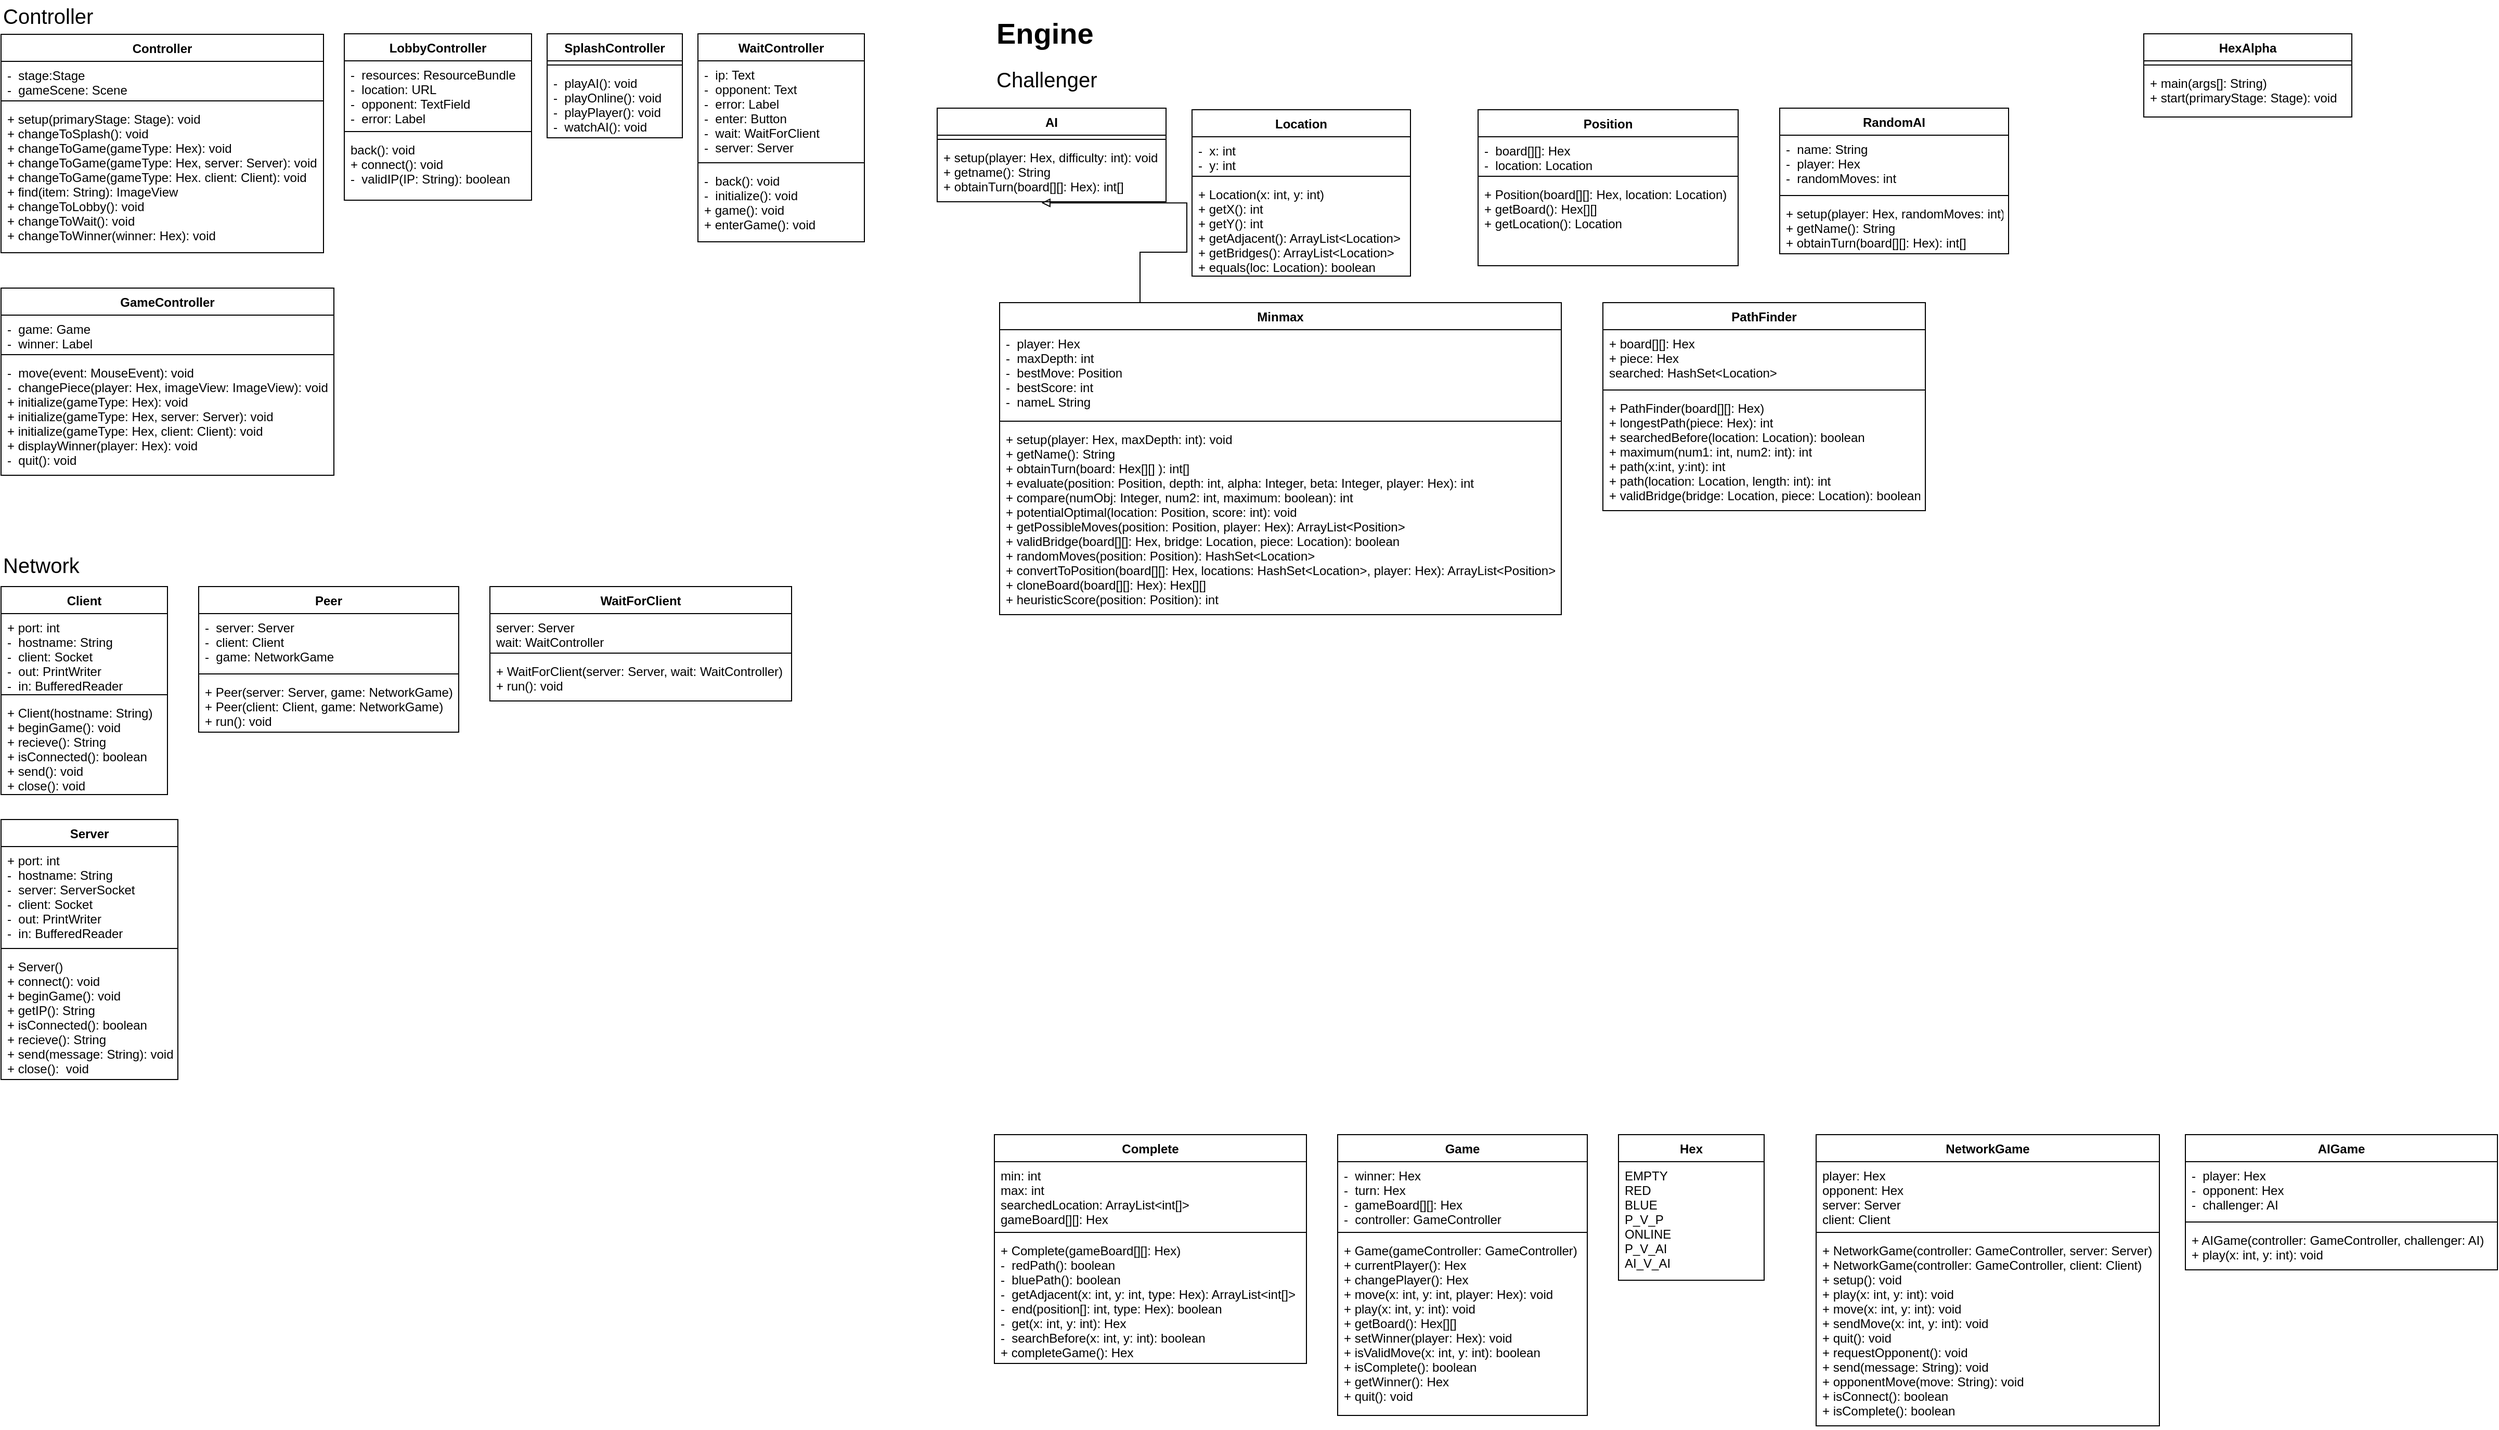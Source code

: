 <mxfile version="10.6.3" type="github"><diagram id="Tny-TynTn2xu5ZuiSr0r" name="Page-1"><mxGraphModel dx="1991" dy="1073" grid="1" gridSize="10" guides="1" tooltips="1" connect="1" arrows="1" fold="1" page="1" pageScale="1" pageWidth="1654" pageHeight="1169" math="0" shadow="0"><root><mxCell id="0"/><mxCell id="1" parent="0"/><mxCell id="bQONEF-tZcyuC34-NfxP-1" value="GameController" style="swimlane;fontStyle=1;align=center;verticalAlign=top;childLayout=stackLayout;horizontal=1;startSize=26;horizontalStack=0;resizeParent=1;resizeParentMax=0;resizeLast=0;collapsible=1;marginBottom=0;" parent="1" vertex="1"><mxGeometry x="20" y="286" width="320" height="180" as="geometry"/></mxCell><mxCell id="bQONEF-tZcyuC34-NfxP-2" value="-  game: Game&#10;-  winner: Label &#10;" style="text;strokeColor=none;fillColor=none;align=left;verticalAlign=top;spacingLeft=4;spacingRight=4;overflow=hidden;rotatable=0;points=[[0,0.5],[1,0.5]];portConstraint=eastwest;" parent="bQONEF-tZcyuC34-NfxP-1" vertex="1"><mxGeometry y="26" width="320" height="34" as="geometry"/></mxCell><mxCell id="bQONEF-tZcyuC34-NfxP-3" value="" style="line;strokeWidth=1;fillColor=none;align=left;verticalAlign=middle;spacingTop=-1;spacingLeft=3;spacingRight=3;rotatable=0;labelPosition=right;points=[];portConstraint=eastwest;" parent="bQONEF-tZcyuC34-NfxP-1" vertex="1"><mxGeometry y="60" width="320" height="8" as="geometry"/></mxCell><mxCell id="bQONEF-tZcyuC34-NfxP-4" value="-  move(event: MouseEvent): void&#10;-  changePiece(player: Hex, imageView: ImageView): void&#10;+ initialize(gameType: Hex): void&#10;+ initialize(gameType: Hex, server: Server): void&#10;+ initialize(gameType: Hex, client: Client): void &#10;+ displayWinner(player: Hex): void&#10;-  quit(): void&#10;" style="text;strokeColor=none;fillColor=none;align=left;verticalAlign=top;spacingLeft=4;spacingRight=4;overflow=hidden;rotatable=0;points=[[0,0.5],[1,0.5]];portConstraint=eastwest;" parent="bQONEF-tZcyuC34-NfxP-1" vertex="1"><mxGeometry y="68" width="320" height="112" as="geometry"/></mxCell><mxCell id="bQONEF-tZcyuC34-NfxP-9" value="LobbyController" style="swimlane;fontStyle=1;align=center;verticalAlign=top;childLayout=stackLayout;horizontal=1;startSize=26;horizontalStack=0;resizeParent=1;resizeParentMax=0;resizeLast=0;collapsible=1;marginBottom=0;" parent="1" vertex="1"><mxGeometry x="350" y="41.5" width="180" height="160" as="geometry"/></mxCell><mxCell id="bQONEF-tZcyuC34-NfxP-10" value="-  resources: ResourceBundle&#10;-  location: URL&#10;-  opponent: TextField&#10;-  error: Label&#10;" style="text;strokeColor=none;fillColor=none;align=left;verticalAlign=top;spacingLeft=4;spacingRight=4;overflow=hidden;rotatable=0;points=[[0,0.5],[1,0.5]];portConstraint=eastwest;" parent="bQONEF-tZcyuC34-NfxP-9" vertex="1"><mxGeometry y="26" width="180" height="64" as="geometry"/></mxCell><mxCell id="bQONEF-tZcyuC34-NfxP-11" value="" style="line;strokeWidth=1;fillColor=none;align=left;verticalAlign=middle;spacingTop=-1;spacingLeft=3;spacingRight=3;rotatable=0;labelPosition=right;points=[];portConstraint=eastwest;" parent="bQONEF-tZcyuC34-NfxP-9" vertex="1"><mxGeometry y="90" width="180" height="8" as="geometry"/></mxCell><mxCell id="bQONEF-tZcyuC34-NfxP-12" value="back(): void&#10;+ connect(): void&#10;-  validIP(IP: String): boolean&#10;&#10;" style="text;strokeColor=none;fillColor=none;align=left;verticalAlign=top;spacingLeft=4;spacingRight=4;overflow=hidden;rotatable=0;points=[[0,0.5],[1,0.5]];portConstraint=eastwest;" parent="bQONEF-tZcyuC34-NfxP-9" vertex="1"><mxGeometry y="98" width="180" height="62" as="geometry"/></mxCell><mxCell id="bQONEF-tZcyuC34-NfxP-13" value="SplashController" style="swimlane;fontStyle=1;align=center;verticalAlign=top;childLayout=stackLayout;horizontal=1;startSize=26;horizontalStack=0;resizeParent=1;resizeParentMax=0;resizeLast=0;collapsible=1;marginBottom=0;" parent="1" vertex="1"><mxGeometry x="545" y="41.5" width="130" height="100" as="geometry"/></mxCell><mxCell id="bQONEF-tZcyuC34-NfxP-15" value="" style="line;strokeWidth=1;fillColor=none;align=left;verticalAlign=middle;spacingTop=-1;spacingLeft=3;spacingRight=3;rotatable=0;labelPosition=right;points=[];portConstraint=eastwest;" parent="bQONEF-tZcyuC34-NfxP-13" vertex="1"><mxGeometry y="26" width="130" height="8" as="geometry"/></mxCell><mxCell id="bQONEF-tZcyuC34-NfxP-16" value="-  playAI(): void&#10;-  playOnline(): void&#10;-  playPlayer(): void&#10;-  watchAI(): void&#10;&#10;" style="text;strokeColor=none;fillColor=none;align=left;verticalAlign=top;spacingLeft=4;spacingRight=4;overflow=hidden;rotatable=0;points=[[0,0.5],[1,0.5]];portConstraint=eastwest;" parent="bQONEF-tZcyuC34-NfxP-13" vertex="1"><mxGeometry y="34" width="130" height="66" as="geometry"/></mxCell><mxCell id="bQONEF-tZcyuC34-NfxP-18" value="WaitController" style="swimlane;fontStyle=1;align=center;verticalAlign=top;childLayout=stackLayout;horizontal=1;startSize=26;horizontalStack=0;resizeParent=1;resizeParentMax=0;resizeLast=0;collapsible=1;marginBottom=0;" parent="1" vertex="1"><mxGeometry x="690" y="41.5" width="160" height="200" as="geometry"/></mxCell><mxCell id="bQONEF-tZcyuC34-NfxP-19" value="-  ip: Text&#10;-  opponent: Text&#10;-  error: Label&#10;-  enter: Button&#10;-  wait: WaitForClient&#10;-  server: Server&#10;" style="text;strokeColor=none;fillColor=none;align=left;verticalAlign=top;spacingLeft=4;spacingRight=4;overflow=hidden;rotatable=0;points=[[0,0.5],[1,0.5]];portConstraint=eastwest;" parent="bQONEF-tZcyuC34-NfxP-18" vertex="1"><mxGeometry y="26" width="160" height="94" as="geometry"/></mxCell><mxCell id="bQONEF-tZcyuC34-NfxP-20" value="" style="line;strokeWidth=1;fillColor=none;align=left;verticalAlign=middle;spacingTop=-1;spacingLeft=3;spacingRight=3;rotatable=0;labelPosition=right;points=[];portConstraint=eastwest;" parent="bQONEF-tZcyuC34-NfxP-18" vertex="1"><mxGeometry y="120" width="160" height="8" as="geometry"/></mxCell><mxCell id="bQONEF-tZcyuC34-NfxP-21" value="-  back(): void&#10;-  initialize(): void&#10;+ game(): void&#10;+ enterGame(): void&#10;" style="text;strokeColor=none;fillColor=none;align=left;verticalAlign=top;spacingLeft=4;spacingRight=4;overflow=hidden;rotatable=0;points=[[0,0.5],[1,0.5]];portConstraint=eastwest;" parent="bQONEF-tZcyuC34-NfxP-18" vertex="1"><mxGeometry y="128" width="160" height="72" as="geometry"/></mxCell><mxCell id="bQONEF-tZcyuC34-NfxP-22" value="Controller" style="swimlane;fontStyle=1;align=center;verticalAlign=top;childLayout=stackLayout;horizontal=1;startSize=26;horizontalStack=0;resizeParent=1;resizeParentMax=0;resizeLast=0;collapsible=1;marginBottom=0;" parent="1" vertex="1"><mxGeometry x="20" y="42" width="310" height="210" as="geometry"/></mxCell><mxCell id="bQONEF-tZcyuC34-NfxP-23" value="-  stage:Stage&#10;-  gameScene: Scene&#10;" style="text;strokeColor=none;fillColor=none;align=left;verticalAlign=top;spacingLeft=4;spacingRight=4;overflow=hidden;rotatable=0;points=[[0,0.5],[1,0.5]];portConstraint=eastwest;" parent="bQONEF-tZcyuC34-NfxP-22" vertex="1"><mxGeometry y="26" width="310" height="34" as="geometry"/></mxCell><mxCell id="bQONEF-tZcyuC34-NfxP-24" value="" style="line;strokeWidth=1;fillColor=none;align=left;verticalAlign=middle;spacingTop=-1;spacingLeft=3;spacingRight=3;rotatable=0;labelPosition=right;points=[];portConstraint=eastwest;" parent="bQONEF-tZcyuC34-NfxP-22" vertex="1"><mxGeometry y="60" width="310" height="8" as="geometry"/></mxCell><mxCell id="bQONEF-tZcyuC34-NfxP-25" value="+ setup(primaryStage: Stage): void&#10;+ changeToSplash(): void&#10;+ changeToGame(gameType: Hex): void&#10;+ changeToGame(gameType: Hex, server: Server): void&#10;+ changeToGame(gameType: Hex. client: Client): void&#10;+ find(item: String): ImageView&#10;+ changeToLobby(): void&#10;+ changeToWait(): void&#10;+ changeToWinner(winner: Hex): void&#10;&#10;&#10;" style="text;strokeColor=none;fillColor=none;align=left;verticalAlign=top;spacingLeft=4;spacingRight=4;overflow=hidden;rotatable=0;points=[[0,0.5],[1,0.5]];portConstraint=eastwest;" parent="bQONEF-tZcyuC34-NfxP-22" vertex="1"><mxGeometry y="68" width="310" height="142" as="geometry"/></mxCell><mxCell id="bQONEF-tZcyuC34-NfxP-26" value="Location" style="swimlane;fontStyle=1;align=center;verticalAlign=top;childLayout=stackLayout;horizontal=1;startSize=26;horizontalStack=0;resizeParent=1;resizeParentMax=0;resizeLast=0;collapsible=1;marginBottom=0;" parent="1" vertex="1"><mxGeometry x="1165" y="114.5" width="210" height="160" as="geometry"/></mxCell><mxCell id="bQONEF-tZcyuC34-NfxP-27" value="-  x: int&#10;-  y: int&#10;" style="text;strokeColor=none;fillColor=none;align=left;verticalAlign=top;spacingLeft=4;spacingRight=4;overflow=hidden;rotatable=0;points=[[0,0.5],[1,0.5]];portConstraint=eastwest;" parent="bQONEF-tZcyuC34-NfxP-26" vertex="1"><mxGeometry y="26" width="210" height="34" as="geometry"/></mxCell><mxCell id="bQONEF-tZcyuC34-NfxP-28" value="" style="line;strokeWidth=1;fillColor=none;align=left;verticalAlign=middle;spacingTop=-1;spacingLeft=3;spacingRight=3;rotatable=0;labelPosition=right;points=[];portConstraint=eastwest;" parent="bQONEF-tZcyuC34-NfxP-26" vertex="1"><mxGeometry y="60" width="210" height="8" as="geometry"/></mxCell><mxCell id="bQONEF-tZcyuC34-NfxP-29" value="+ Location(x: int, y: int)&#10;+ getX(): int&#10;+ getY(): int&#10;+ getAdjacent(): ArrayList&lt;Location&gt;&#10;+ getBridges(): ArrayList&lt;Location&gt;&#10;+ equals(loc: Location): boolean&#10;" style="text;strokeColor=none;fillColor=none;align=left;verticalAlign=top;spacingLeft=4;spacingRight=4;overflow=hidden;rotatable=0;points=[[0,0.5],[1,0.5]];portConstraint=eastwest;" parent="bQONEF-tZcyuC34-NfxP-26" vertex="1"><mxGeometry y="68" width="210" height="92" as="geometry"/></mxCell><mxCell id="xGo_bOmDqQP6_oo3A2Gz-5" style="edgeStyle=orthogonalEdgeStyle;rounded=0;orthogonalLoop=1;jettySize=auto;html=1;exitX=0.25;exitY=0;exitDx=0;exitDy=0;entryX=0.456;entryY=1.019;entryDx=0;entryDy=0;entryPerimeter=0;endArrow=block;endFill=0;" edge="1" parent="1" source="bQONEF-tZcyuC34-NfxP-30" target="xGo_bOmDqQP6_oo3A2Gz-4"><mxGeometry relative="1" as="geometry"/></mxCell><mxCell id="bQONEF-tZcyuC34-NfxP-30" value="Minmax" style="swimlane;fontStyle=1;align=center;verticalAlign=top;childLayout=stackLayout;horizontal=1;startSize=26;horizontalStack=0;resizeParent=1;resizeParentMax=0;resizeLast=0;collapsible=1;marginBottom=0;" parent="1" vertex="1"><mxGeometry x="980" y="300" width="540" height="300" as="geometry"/></mxCell><mxCell id="bQONEF-tZcyuC34-NfxP-31" value="-  player: Hex&#10;-  maxDepth: int&#10;-  bestMove: Position&#10;-  bestScore: int&#10;-  nameL String&#10;" style="text;strokeColor=none;fillColor=none;align=left;verticalAlign=top;spacingLeft=4;spacingRight=4;overflow=hidden;rotatable=0;points=[[0,0.5],[1,0.5]];portConstraint=eastwest;" parent="bQONEF-tZcyuC34-NfxP-30" vertex="1"><mxGeometry y="26" width="540" height="84" as="geometry"/></mxCell><mxCell id="bQONEF-tZcyuC34-NfxP-32" value="" style="line;strokeWidth=1;fillColor=none;align=left;verticalAlign=middle;spacingTop=-1;spacingLeft=3;spacingRight=3;rotatable=0;labelPosition=right;points=[];portConstraint=eastwest;" parent="bQONEF-tZcyuC34-NfxP-30" vertex="1"><mxGeometry y="110" width="540" height="8" as="geometry"/></mxCell><mxCell id="bQONEF-tZcyuC34-NfxP-33" value="+ setup(player: Hex, maxDepth: int): void&#10;+ getName(): String&#10;+ obtainTurn(board: Hex[][] ): int[]&#10;+ evaluate(position: Position, depth: int, alpha: Integer, beta: Integer, player: Hex): int&#10;+ compare(numObj: Integer, num2: int, maximum: boolean): int&#10;+ potentialOptimal(location: Position, score: int): void&#10;+ getPossibleMoves(position: Position, player: Hex): ArrayList&lt;Position&gt;&#10;+ validBridge(board[][]: Hex, bridge: Location, piece: Location): boolean&#10;+ randomMoves(position: Position): HashSet&lt;Location&gt;&#10;+ convertToPosition(board[][]: Hex, locations: HashSet&lt;Location&gt;, player: Hex): ArrayList&lt;Position&gt;&#10;+ cloneBoard(board[][]: Hex): Hex[][]&#10;+ heuristicScore(position: Position): int&#10;" style="text;strokeColor=none;fillColor=none;align=left;verticalAlign=top;spacingLeft=4;spacingRight=4;overflow=hidden;rotatable=0;points=[[0,0.5],[1,0.5]];portConstraint=eastwest;" parent="bQONEF-tZcyuC34-NfxP-30" vertex="1"><mxGeometry y="118" width="540" height="182" as="geometry"/></mxCell><mxCell id="bQONEF-tZcyuC34-NfxP-38" value="Position" style="swimlane;fontStyle=1;align=center;verticalAlign=top;childLayout=stackLayout;horizontal=1;startSize=26;horizontalStack=0;resizeParent=1;resizeParentMax=0;resizeLast=0;collapsible=1;marginBottom=0;" parent="1" vertex="1"><mxGeometry x="1440" y="114.5" width="250" height="150" as="geometry"/></mxCell><mxCell id="bQONEF-tZcyuC34-NfxP-39" value="-  board[][]: Hex&#10;-  location: Location&#10;&#10;" style="text;strokeColor=none;fillColor=none;align=left;verticalAlign=top;spacingLeft=4;spacingRight=4;overflow=hidden;rotatable=0;points=[[0,0.5],[1,0.5]];portConstraint=eastwest;" parent="bQONEF-tZcyuC34-NfxP-38" vertex="1"><mxGeometry y="26" width="250" height="34" as="geometry"/></mxCell><mxCell id="bQONEF-tZcyuC34-NfxP-40" value="" style="line;strokeWidth=1;fillColor=none;align=left;verticalAlign=middle;spacingTop=-1;spacingLeft=3;spacingRight=3;rotatable=0;labelPosition=right;points=[];portConstraint=eastwest;" parent="bQONEF-tZcyuC34-NfxP-38" vertex="1"><mxGeometry y="60" width="250" height="8" as="geometry"/></mxCell><mxCell id="bQONEF-tZcyuC34-NfxP-41" value="+ Position(board[][]: Hex, location: Location)&#10;+ getBoard(): Hex[][]&#10;+ getLocation(): Location&#10;" style="text;strokeColor=none;fillColor=none;align=left;verticalAlign=top;spacingLeft=4;spacingRight=4;overflow=hidden;rotatable=0;points=[[0,0.5],[1,0.5]];portConstraint=eastwest;" parent="bQONEF-tZcyuC34-NfxP-38" vertex="1"><mxGeometry y="68" width="250" height="82" as="geometry"/></mxCell><mxCell id="bQONEF-tZcyuC34-NfxP-59" value="Complete" style="swimlane;fontStyle=1;align=center;verticalAlign=top;childLayout=stackLayout;horizontal=1;startSize=26;horizontalStack=0;resizeParent=1;resizeParentMax=0;resizeLast=0;collapsible=1;marginBottom=0;" parent="1" vertex="1"><mxGeometry x="975" y="1100" width="300" height="220" as="geometry"/></mxCell><mxCell id="bQONEF-tZcyuC34-NfxP-60" value="min: int&#10;max: int&#10;searchedLocation: ArrayList&lt;int[]&gt;&#10;gameBoard[][]: Hex&#10;" style="text;strokeColor=none;fillColor=none;align=left;verticalAlign=top;spacingLeft=4;spacingRight=4;overflow=hidden;rotatable=0;points=[[0,0.5],[1,0.5]];portConstraint=eastwest;" parent="bQONEF-tZcyuC34-NfxP-59" vertex="1"><mxGeometry y="26" width="300" height="64" as="geometry"/></mxCell><mxCell id="bQONEF-tZcyuC34-NfxP-61" value="" style="line;strokeWidth=1;fillColor=none;align=left;verticalAlign=middle;spacingTop=-1;spacingLeft=3;spacingRight=3;rotatable=0;labelPosition=right;points=[];portConstraint=eastwest;" parent="bQONEF-tZcyuC34-NfxP-59" vertex="1"><mxGeometry y="90" width="300" height="8" as="geometry"/></mxCell><mxCell id="bQONEF-tZcyuC34-NfxP-62" value="+ Complete(gameBoard[][]: Hex)&#10;-  redPath(): boolean&#10;-  bluePath(): boolean&#10;-  getAdjacent(x: int, y: int, type: Hex): ArrayList&lt;int[]&gt;&#10;-  end(position[]: int, type: Hex): boolean&#10;-  get(x: int, y: int): Hex&#10;-  searchBefore(x: int, y: int): boolean&#10;+ completeGame(): Hex&#10;" style="text;strokeColor=none;fillColor=none;align=left;verticalAlign=top;spacingLeft=4;spacingRight=4;overflow=hidden;rotatable=0;points=[[0,0.5],[1,0.5]];portConstraint=eastwest;" parent="bQONEF-tZcyuC34-NfxP-59" vertex="1"><mxGeometry y="98" width="300" height="122" as="geometry"/></mxCell><mxCell id="bQONEF-tZcyuC34-NfxP-63" value="Game" style="swimlane;fontStyle=1;align=center;verticalAlign=top;childLayout=stackLayout;horizontal=1;startSize=26;horizontalStack=0;resizeParent=1;resizeParentMax=0;resizeLast=0;collapsible=1;marginBottom=0;" parent="1" vertex="1"><mxGeometry x="1305" y="1100" width="240" height="270" as="geometry"/></mxCell><mxCell id="bQONEF-tZcyuC34-NfxP-64" value="-  winner: Hex&#10;-  turn: Hex&#10;-  gameBoard[][]: Hex&#10;-  controller: GameController&#10;" style="text;strokeColor=none;fillColor=none;align=left;verticalAlign=top;spacingLeft=4;spacingRight=4;overflow=hidden;rotatable=0;points=[[0,0.5],[1,0.5]];portConstraint=eastwest;" parent="bQONEF-tZcyuC34-NfxP-63" vertex="1"><mxGeometry y="26" width="240" height="64" as="geometry"/></mxCell><mxCell id="bQONEF-tZcyuC34-NfxP-65" value="" style="line;strokeWidth=1;fillColor=none;align=left;verticalAlign=middle;spacingTop=-1;spacingLeft=3;spacingRight=3;rotatable=0;labelPosition=right;points=[];portConstraint=eastwest;" parent="bQONEF-tZcyuC34-NfxP-63" vertex="1"><mxGeometry y="90" width="240" height="8" as="geometry"/></mxCell><mxCell id="bQONEF-tZcyuC34-NfxP-66" value="+ Game(gameController: GameController)&#10;+ currentPlayer(): Hex&#10;+ changePlayer(): Hex&#10;+ move(x: int, y: int, player: Hex): void&#10;+ play(x: int, y: int): void&#10;+ getBoard(): Hex[][]&#10;+ setWinner(player: Hex): void&#10;+ isValidMove(x: int, y: int): boolean&#10;+ isComplete(): boolean &#10;+ getWinner(): Hex&#10;+ quit(): void&#10;&#10;" style="text;strokeColor=none;fillColor=none;align=left;verticalAlign=top;spacingLeft=4;spacingRight=4;overflow=hidden;rotatable=0;points=[[0,0.5],[1,0.5]];portConstraint=eastwest;" parent="bQONEF-tZcyuC34-NfxP-63" vertex="1"><mxGeometry y="98" width="240" height="172" as="geometry"/></mxCell><mxCell id="bQONEF-tZcyuC34-NfxP-71" value="NetworkGame" style="swimlane;fontStyle=1;align=center;verticalAlign=top;childLayout=stackLayout;horizontal=1;startSize=26;horizontalStack=0;resizeParent=1;resizeParentMax=0;resizeLast=0;collapsible=1;marginBottom=0;" parent="1" vertex="1"><mxGeometry x="1765" y="1100" width="330" height="280" as="geometry"/></mxCell><mxCell id="bQONEF-tZcyuC34-NfxP-72" value="player: Hex&#10;opponent: Hex&#10;server: Server&#10;client: Client&#10;" style="text;strokeColor=none;fillColor=none;align=left;verticalAlign=top;spacingLeft=4;spacingRight=4;overflow=hidden;rotatable=0;points=[[0,0.5],[1,0.5]];portConstraint=eastwest;" parent="bQONEF-tZcyuC34-NfxP-71" vertex="1"><mxGeometry y="26" width="330" height="64" as="geometry"/></mxCell><mxCell id="bQONEF-tZcyuC34-NfxP-73" value="" style="line;strokeWidth=1;fillColor=none;align=left;verticalAlign=middle;spacingTop=-1;spacingLeft=3;spacingRight=3;rotatable=0;labelPosition=right;points=[];portConstraint=eastwest;" parent="bQONEF-tZcyuC34-NfxP-71" vertex="1"><mxGeometry y="90" width="330" height="8" as="geometry"/></mxCell><mxCell id="bQONEF-tZcyuC34-NfxP-74" value="+ NetworkGame(controller: GameController, server: Server)&#10;+ NetworkGame(controller: GameController, client: Client)&#10;+ setup(): void&#10;+ play(x: int, y: int): void&#10;+ move(x: int, y: int): void&#10;+ sendMove(x: int, y: int): void&#10;+ quit(): void&#10;+ requestOpponent(): void&#10;+ send(message: String): void&#10;+ opponentMove(move: String): void&#10;+ isConnect(): boolean&#10;+ isComplete(): boolean&#10;&#10;" style="text;strokeColor=none;fillColor=none;align=left;verticalAlign=top;spacingLeft=4;spacingRight=4;overflow=hidden;rotatable=0;points=[[0,0.5],[1,0.5]];portConstraint=eastwest;" parent="bQONEF-tZcyuC34-NfxP-71" vertex="1"><mxGeometry y="98" width="330" height="182" as="geometry"/></mxCell><mxCell id="bQONEF-tZcyuC34-NfxP-75" value="HexAlpha" style="swimlane;fontStyle=1;align=center;verticalAlign=top;childLayout=stackLayout;horizontal=1;startSize=26;horizontalStack=0;resizeParent=1;resizeParentMax=0;resizeLast=0;collapsible=1;marginBottom=0;" parent="1" vertex="1"><mxGeometry x="2080" y="41.5" width="200" height="80" as="geometry"/></mxCell><mxCell id="bQONEF-tZcyuC34-NfxP-77" value="" style="line;strokeWidth=1;fillColor=none;align=left;verticalAlign=middle;spacingTop=-1;spacingLeft=3;spacingRight=3;rotatable=0;labelPosition=right;points=[];portConstraint=eastwest;" parent="bQONEF-tZcyuC34-NfxP-75" vertex="1"><mxGeometry y="26" width="200" height="8" as="geometry"/></mxCell><mxCell id="bQONEF-tZcyuC34-NfxP-78" value="+ main(args[]: String) &#10;+ start(primaryStage: Stage): void&#10;" style="text;strokeColor=none;fillColor=none;align=left;verticalAlign=top;spacingLeft=4;spacingRight=4;overflow=hidden;rotatable=0;points=[[0,0.5],[1,0.5]];portConstraint=eastwest;" parent="bQONEF-tZcyuC34-NfxP-75" vertex="1"><mxGeometry y="34" width="200" height="46" as="geometry"/></mxCell><mxCell id="bQONEF-tZcyuC34-NfxP-79" value="Controller" style="text;html=1;resizable=0;points=[];autosize=1;align=left;verticalAlign=top;spacingTop=-4;fontSize=20;fontStyle=0" parent="1" vertex="1"><mxGeometry x="20" y="9.5" width="100" height="30" as="geometry"/></mxCell><mxCell id="bQONEF-tZcyuC34-NfxP-81" value="Challenger&lt;br&gt;" style="text;html=1;resizable=0;points=[];autosize=1;align=left;verticalAlign=top;spacingTop=-4;fontSize=20;" parent="1" vertex="1"><mxGeometry x="975" y="71" width="110" height="30" as="geometry"/></mxCell><mxCell id="bQONEF-tZcyuC34-NfxP-85" value="&lt;font style=&quot;font-size: 28px&quot;&gt;Engine&lt;/font&gt;&lt;br&gt;" style="text;html=1;resizable=0;points=[];autosize=1;align=left;verticalAlign=top;spacingTop=-4;fontSize=20;fontStyle=1" parent="1" vertex="1"><mxGeometry x="975" y="22" width="100" height="30" as="geometry"/></mxCell><mxCell id="xrVx93ssa-L9Y5p_tpgq-3" value="AIGame" style="swimlane;fontStyle=1;align=center;verticalAlign=top;childLayout=stackLayout;horizontal=1;startSize=26;horizontalStack=0;resizeParent=1;resizeParentMax=0;resizeLast=0;collapsible=1;marginBottom=0;" parent="1" vertex="1"><mxGeometry x="2120" y="1100" width="300" height="130" as="geometry"/></mxCell><mxCell id="xrVx93ssa-L9Y5p_tpgq-4" value="-  player: Hex&#10;-  opponent: Hex&#10;-  challenger: AI&#10;" style="text;strokeColor=none;fillColor=none;align=left;verticalAlign=top;spacingLeft=4;spacingRight=4;overflow=hidden;rotatable=0;points=[[0,0.5],[1,0.5]];portConstraint=eastwest;" parent="xrVx93ssa-L9Y5p_tpgq-3" vertex="1"><mxGeometry y="26" width="300" height="54" as="geometry"/></mxCell><mxCell id="xrVx93ssa-L9Y5p_tpgq-5" value="" style="line;strokeWidth=1;fillColor=none;align=left;verticalAlign=middle;spacingTop=-1;spacingLeft=3;spacingRight=3;rotatable=0;labelPosition=right;points=[];portConstraint=eastwest;" parent="xrVx93ssa-L9Y5p_tpgq-3" vertex="1"><mxGeometry y="80" width="300" height="8" as="geometry"/></mxCell><mxCell id="xrVx93ssa-L9Y5p_tpgq-6" value="+ AIGame(controller: GameController, challenger: AI)&#10;+ play(x: int, y: int): void&#10;" style="text;strokeColor=none;fillColor=none;align=left;verticalAlign=top;spacingLeft=4;spacingRight=4;overflow=hidden;rotatable=0;points=[[0,0.5],[1,0.5]];portConstraint=eastwest;" parent="xrVx93ssa-L9Y5p_tpgq-3" vertex="1"><mxGeometry y="88" width="300" height="42" as="geometry"/></mxCell><mxCell id="xGo_bOmDqQP6_oo3A2Gz-1" value="AI" style="swimlane;fontStyle=1;align=center;verticalAlign=top;childLayout=stackLayout;horizontal=1;startSize=26;horizontalStack=0;resizeParent=1;resizeParentMax=0;resizeLast=0;collapsible=1;marginBottom=0;" vertex="1" parent="1"><mxGeometry x="920" y="113" width="220" height="90" as="geometry"/></mxCell><mxCell id="xGo_bOmDqQP6_oo3A2Gz-3" value="" style="line;strokeWidth=1;fillColor=none;align=left;verticalAlign=middle;spacingTop=-1;spacingLeft=3;spacingRight=3;rotatable=0;labelPosition=right;points=[];portConstraint=eastwest;" vertex="1" parent="xGo_bOmDqQP6_oo3A2Gz-1"><mxGeometry y="26" width="220" height="8" as="geometry"/></mxCell><mxCell id="xGo_bOmDqQP6_oo3A2Gz-4" value="+ setup(player: Hex, difficulty: int): void&#10;+ getname(): String&#10;+ obtainTurn(board[][]: Hex): int[]&#10;" style="text;strokeColor=none;fillColor=none;align=left;verticalAlign=top;spacingLeft=4;spacingRight=4;overflow=hidden;rotatable=0;points=[[0,0.5],[1,0.5]];portConstraint=eastwest;" vertex="1" parent="xGo_bOmDqQP6_oo3A2Gz-1"><mxGeometry y="34" width="220" height="56" as="geometry"/></mxCell><mxCell id="xGo_bOmDqQP6_oo3A2Gz-6" value="PathFinder" style="swimlane;fontStyle=1;align=center;verticalAlign=top;childLayout=stackLayout;horizontal=1;startSize=26;horizontalStack=0;resizeParent=1;resizeParentMax=0;resizeLast=0;collapsible=1;marginBottom=0;" vertex="1" parent="1"><mxGeometry x="1560" y="300" width="310" height="200" as="geometry"/></mxCell><mxCell id="xGo_bOmDqQP6_oo3A2Gz-7" value="+ board[][]: Hex&#10;+ piece: Hex&#10;searched: HashSet&lt;Location&gt;&#10;" style="text;strokeColor=none;fillColor=none;align=left;verticalAlign=top;spacingLeft=4;spacingRight=4;overflow=hidden;rotatable=0;points=[[0,0.5],[1,0.5]];portConstraint=eastwest;" vertex="1" parent="xGo_bOmDqQP6_oo3A2Gz-6"><mxGeometry y="26" width="310" height="54" as="geometry"/></mxCell><mxCell id="xGo_bOmDqQP6_oo3A2Gz-8" value="" style="line;strokeWidth=1;fillColor=none;align=left;verticalAlign=middle;spacingTop=-1;spacingLeft=3;spacingRight=3;rotatable=0;labelPosition=right;points=[];portConstraint=eastwest;" vertex="1" parent="xGo_bOmDqQP6_oo3A2Gz-6"><mxGeometry y="80" width="310" height="8" as="geometry"/></mxCell><mxCell id="xGo_bOmDqQP6_oo3A2Gz-9" value="+ PathFinder(board[][]: Hex)&#10;+ longestPath(piece: Hex): int&#10;+ searchedBefore(location: Location): boolean&#10;+ maximum(num1: int, num2: int): int&#10;+ path(x:int, y:int): int&#10;+ path(location: Location, length: int): int&#10;+ validBridge(bridge: Location, piece: Location): boolean&#10;" style="text;strokeColor=none;fillColor=none;align=left;verticalAlign=top;spacingLeft=4;spacingRight=4;overflow=hidden;rotatable=0;points=[[0,0.5],[1,0.5]];portConstraint=eastwest;" vertex="1" parent="xGo_bOmDqQP6_oo3A2Gz-6"><mxGeometry y="88" width="310" height="112" as="geometry"/></mxCell><mxCell id="xGo_bOmDqQP6_oo3A2Gz-11" value="" style="group" vertex="1" connectable="0" parent="1"><mxGeometry x="20" y="537.5" width="760" height="509.5" as="geometry"/></mxCell><mxCell id="bQONEF-tZcyuC34-NfxP-42" value="Client" style="swimlane;fontStyle=1;align=center;verticalAlign=top;childLayout=stackLayout;horizontal=1;startSize=26;horizontalStack=0;resizeParent=1;resizeParentMax=0;resizeLast=0;collapsible=1;marginBottom=0;" parent="xGo_bOmDqQP6_oo3A2Gz-11" vertex="1"><mxGeometry y="35.5" width="160" height="200" as="geometry"/></mxCell><mxCell id="bQONEF-tZcyuC34-NfxP-43" value="+ port: int&#10;-  hostname: String&#10;-  client: Socket&#10;-  out: PrintWriter&#10;-  in: BufferedReader&#10;" style="text;strokeColor=none;fillColor=none;align=left;verticalAlign=top;spacingLeft=4;spacingRight=4;overflow=hidden;rotatable=0;points=[[0,0.5],[1,0.5]];portConstraint=eastwest;" parent="bQONEF-tZcyuC34-NfxP-42" vertex="1"><mxGeometry y="26" width="160" height="74" as="geometry"/></mxCell><mxCell id="bQONEF-tZcyuC34-NfxP-44" value="" style="line;strokeWidth=1;fillColor=none;align=left;verticalAlign=middle;spacingTop=-1;spacingLeft=3;spacingRight=3;rotatable=0;labelPosition=right;points=[];portConstraint=eastwest;" parent="bQONEF-tZcyuC34-NfxP-42" vertex="1"><mxGeometry y="100" width="160" height="8" as="geometry"/></mxCell><mxCell id="bQONEF-tZcyuC34-NfxP-45" value="+ Client(hostname: String)&#10;+ beginGame(): void&#10;+ recieve(): String&#10;+ isConnected(): boolean&#10;+ send(): void&#10;+ close(): void&#10;" style="text;strokeColor=none;fillColor=none;align=left;verticalAlign=top;spacingLeft=4;spacingRight=4;overflow=hidden;rotatable=0;points=[[0,0.5],[1,0.5]];portConstraint=eastwest;" parent="bQONEF-tZcyuC34-NfxP-42" vertex="1"><mxGeometry y="108" width="160" height="92" as="geometry"/></mxCell><mxCell id="bQONEF-tZcyuC34-NfxP-46" value="Peer" style="swimlane;fontStyle=1;align=center;verticalAlign=top;childLayout=stackLayout;horizontal=1;startSize=26;horizontalStack=0;resizeParent=1;resizeParentMax=0;resizeLast=0;collapsible=1;marginBottom=0;" parent="xGo_bOmDqQP6_oo3A2Gz-11" vertex="1"><mxGeometry x="190" y="35.5" width="250" height="140" as="geometry"/></mxCell><mxCell id="bQONEF-tZcyuC34-NfxP-47" value="-  server: Server&#10;-  client: Client&#10;-  game: NetworkGame&#10;" style="text;strokeColor=none;fillColor=none;align=left;verticalAlign=top;spacingLeft=4;spacingRight=4;overflow=hidden;rotatable=0;points=[[0,0.5],[1,0.5]];portConstraint=eastwest;" parent="bQONEF-tZcyuC34-NfxP-46" vertex="1"><mxGeometry y="26" width="250" height="54" as="geometry"/></mxCell><mxCell id="bQONEF-tZcyuC34-NfxP-48" value="" style="line;strokeWidth=1;fillColor=none;align=left;verticalAlign=middle;spacingTop=-1;spacingLeft=3;spacingRight=3;rotatable=0;labelPosition=right;points=[];portConstraint=eastwest;" parent="bQONEF-tZcyuC34-NfxP-46" vertex="1"><mxGeometry y="80" width="250" height="8" as="geometry"/></mxCell><mxCell id="bQONEF-tZcyuC34-NfxP-49" value="+ Peer(server: Server, game: NetworkGame)&#10;+ Peer(client: Client, game: NetworkGame)&#10;+ run(): void&#10;&#10;" style="text;strokeColor=none;fillColor=none;align=left;verticalAlign=top;spacingLeft=4;spacingRight=4;overflow=hidden;rotatable=0;points=[[0,0.5],[1,0.5]];portConstraint=eastwest;" parent="bQONEF-tZcyuC34-NfxP-46" vertex="1"><mxGeometry y="88" width="250" height="52" as="geometry"/></mxCell><mxCell id="bQONEF-tZcyuC34-NfxP-50" value="Server" style="swimlane;fontStyle=1;align=center;verticalAlign=top;childLayout=stackLayout;horizontal=1;startSize=26;horizontalStack=0;resizeParent=1;resizeParentMax=0;resizeLast=0;collapsible=1;marginBottom=0;" parent="xGo_bOmDqQP6_oo3A2Gz-11" vertex="1"><mxGeometry y="259.5" width="170" height="250" as="geometry"/></mxCell><mxCell id="bQONEF-tZcyuC34-NfxP-51" value="+ port: int&#10;-  hostname: String&#10;-  server: ServerSocket&#10;-  client: Socket&#10;-  out: PrintWriter&#10;-  in: BufferedReader&#10;" style="text;strokeColor=none;fillColor=none;align=left;verticalAlign=top;spacingLeft=4;spacingRight=4;overflow=hidden;rotatable=0;points=[[0,0.5],[1,0.5]];portConstraint=eastwest;" parent="bQONEF-tZcyuC34-NfxP-50" vertex="1"><mxGeometry y="26" width="170" height="94" as="geometry"/></mxCell><mxCell id="bQONEF-tZcyuC34-NfxP-52" value="" style="line;strokeWidth=1;fillColor=none;align=left;verticalAlign=middle;spacingTop=-1;spacingLeft=3;spacingRight=3;rotatable=0;labelPosition=right;points=[];portConstraint=eastwest;" parent="bQONEF-tZcyuC34-NfxP-50" vertex="1"><mxGeometry y="120" width="170" height="8" as="geometry"/></mxCell><mxCell id="bQONEF-tZcyuC34-NfxP-53" value="+ Server()&#10;+ connect(): void&#10;+ beginGame(): void &#10;+ getIP(): String&#10;+ isConnected(): boolean&#10;+ recieve(): String &#10;+ send(message: String): void&#10;+ close():  void&#10;&#10;" style="text;strokeColor=none;fillColor=none;align=left;verticalAlign=top;spacingLeft=4;spacingRight=4;overflow=hidden;rotatable=0;points=[[0,0.5],[1,0.5]];portConstraint=eastwest;" parent="bQONEF-tZcyuC34-NfxP-50" vertex="1"><mxGeometry y="128" width="170" height="122" as="geometry"/></mxCell><mxCell id="bQONEF-tZcyuC34-NfxP-55" value="WaitForClient" style="swimlane;fontStyle=1;align=center;verticalAlign=top;childLayout=stackLayout;horizontal=1;startSize=26;horizontalStack=0;resizeParent=1;resizeParentMax=0;resizeLast=0;collapsible=1;marginBottom=0;" parent="xGo_bOmDqQP6_oo3A2Gz-11" vertex="1"><mxGeometry x="470" y="35.5" width="290" height="110" as="geometry"/></mxCell><mxCell id="bQONEF-tZcyuC34-NfxP-56" value="server: Server&#10;wait: WaitController&#10;" style="text;strokeColor=none;fillColor=none;align=left;verticalAlign=top;spacingLeft=4;spacingRight=4;overflow=hidden;rotatable=0;points=[[0,0.5],[1,0.5]];portConstraint=eastwest;" parent="bQONEF-tZcyuC34-NfxP-55" vertex="1"><mxGeometry y="26" width="290" height="34" as="geometry"/></mxCell><mxCell id="bQONEF-tZcyuC34-NfxP-57" value="" style="line;strokeWidth=1;fillColor=none;align=left;verticalAlign=middle;spacingTop=-1;spacingLeft=3;spacingRight=3;rotatable=0;labelPosition=right;points=[];portConstraint=eastwest;" parent="bQONEF-tZcyuC34-NfxP-55" vertex="1"><mxGeometry y="60" width="290" height="8" as="geometry"/></mxCell><mxCell id="bQONEF-tZcyuC34-NfxP-58" value="+ WaitForClient(server: Server, wait: WaitController)&#10;+ run(): void&#10;" style="text;strokeColor=none;fillColor=none;align=left;verticalAlign=top;spacingLeft=4;spacingRight=4;overflow=hidden;rotatable=0;points=[[0,0.5],[1,0.5]];portConstraint=eastwest;" parent="bQONEF-tZcyuC34-NfxP-55" vertex="1"><mxGeometry y="68" width="290" height="42" as="geometry"/></mxCell><mxCell id="bQONEF-tZcyuC34-NfxP-84" value="Network&lt;br&gt;&lt;br&gt;" style="text;html=1;resizable=0;points=[];autosize=1;align=left;verticalAlign=top;spacingTop=-4;fontSize=20;" parent="xGo_bOmDqQP6_oo3A2Gz-11" vertex="1"><mxGeometry width="90" height="50" as="geometry"/></mxCell><mxCell id="xGo_bOmDqQP6_oo3A2Gz-12" value="Hex" style="swimlane;fontStyle=1;childLayout=stackLayout;horizontal=1;startSize=26;fillColor=none;horizontalStack=0;resizeParent=1;resizeParentMax=0;resizeLast=0;collapsible=1;marginBottom=0;" vertex="1" parent="1"><mxGeometry x="1575" y="1100" width="140" height="140" as="geometry"/></mxCell><mxCell id="xGo_bOmDqQP6_oo3A2Gz-13" value="EMPTY&#10;RED&#10;BLUE&#10;P_V_P&#10;ONLINE&#10;P_V_AI&#10;AI_V_AI&#10;" style="text;strokeColor=none;fillColor=none;align=left;verticalAlign=top;spacingLeft=4;spacingRight=4;overflow=hidden;rotatable=0;points=[[0,0.5],[1,0.5]];portConstraint=eastwest;" vertex="1" parent="xGo_bOmDqQP6_oo3A2Gz-12"><mxGeometry y="26" width="140" height="114" as="geometry"/></mxCell><mxCell id="xGo_bOmDqQP6_oo3A2Gz-17" value="RandomAI" style="swimlane;fontStyle=1;align=center;verticalAlign=top;childLayout=stackLayout;horizontal=1;startSize=26;horizontalStack=0;resizeParent=1;resizeParentMax=0;resizeLast=0;collapsible=1;marginBottom=0;" vertex="1" parent="1"><mxGeometry x="1730" y="113" width="220" height="140" as="geometry"/></mxCell><mxCell id="xGo_bOmDqQP6_oo3A2Gz-18" value="-  name: String&#10;-  player: Hex&#10;-  randomMoves: int&#10;" style="text;strokeColor=none;fillColor=none;align=left;verticalAlign=top;spacingLeft=4;spacingRight=4;overflow=hidden;rotatable=0;points=[[0,0.5],[1,0.5]];portConstraint=eastwest;" vertex="1" parent="xGo_bOmDqQP6_oo3A2Gz-17"><mxGeometry y="26" width="220" height="54" as="geometry"/></mxCell><mxCell id="xGo_bOmDqQP6_oo3A2Gz-19" value="" style="line;strokeWidth=1;fillColor=none;align=left;verticalAlign=middle;spacingTop=-1;spacingLeft=3;spacingRight=3;rotatable=0;labelPosition=right;points=[];portConstraint=eastwest;" vertex="1" parent="xGo_bOmDqQP6_oo3A2Gz-17"><mxGeometry y="80" width="220" height="8" as="geometry"/></mxCell><mxCell id="xGo_bOmDqQP6_oo3A2Gz-20" value="+ setup(player: Hex, randomMoves: int)&#10;+ getName(): String&#10;+ obtainTurn(board[][]: Hex): int[]&#10;" style="text;strokeColor=none;fillColor=none;align=left;verticalAlign=top;spacingLeft=4;spacingRight=4;overflow=hidden;rotatable=0;points=[[0,0.5],[1,0.5]];portConstraint=eastwest;" vertex="1" parent="xGo_bOmDqQP6_oo3A2Gz-17"><mxGeometry y="88" width="220" height="52" as="geometry"/></mxCell></root></mxGraphModel></diagram></mxfile>